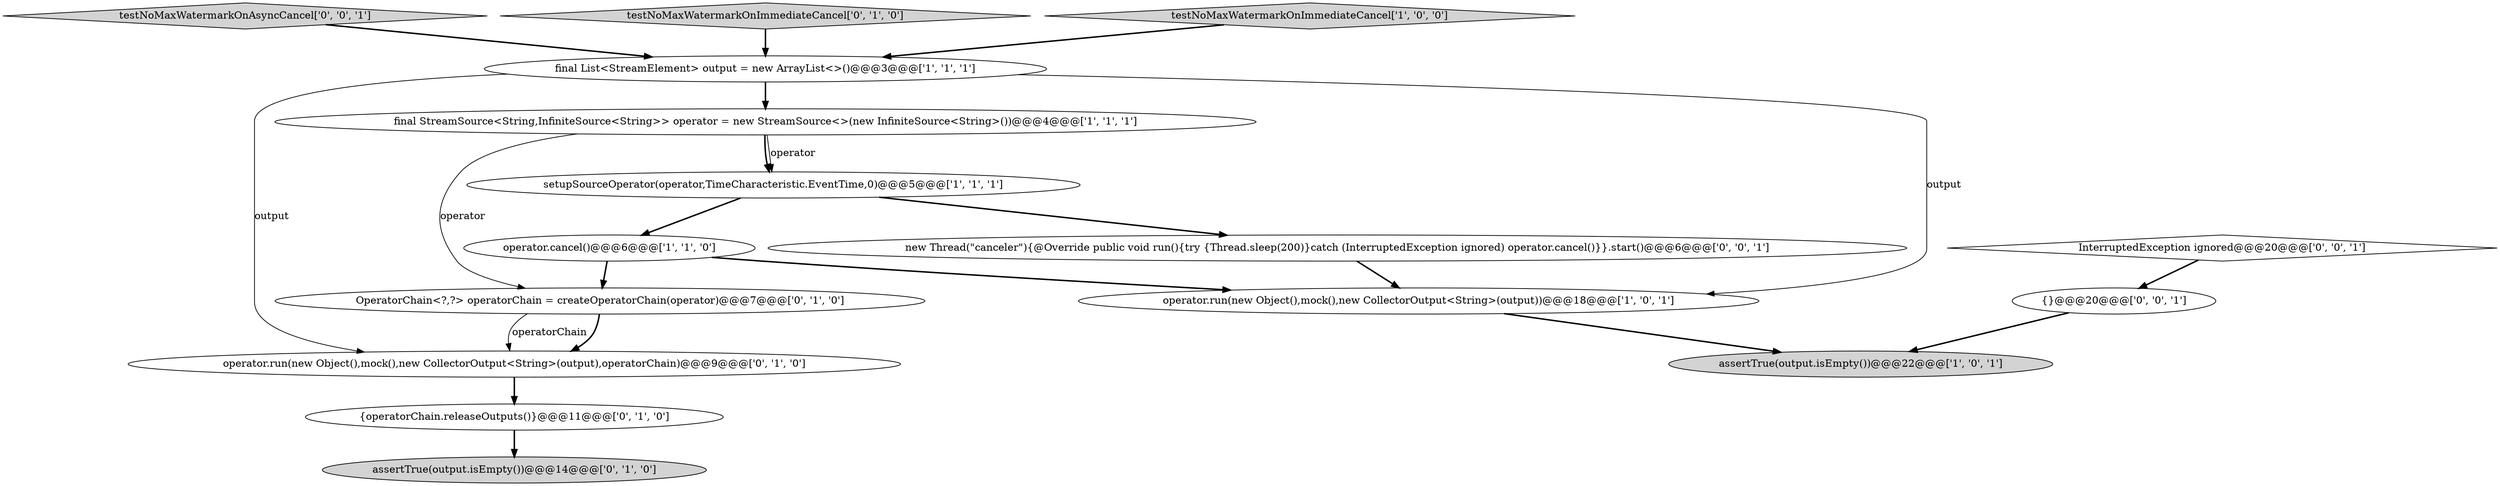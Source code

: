 digraph {
15 [style = filled, label = "testNoMaxWatermarkOnAsyncCancel['0', '0', '1']", fillcolor = lightgray, shape = diamond image = "AAA0AAABBB3BBB"];
4 [style = filled, label = "final List<StreamElement> output = new ArrayList<>()@@@3@@@['1', '1', '1']", fillcolor = white, shape = ellipse image = "AAA0AAABBB1BBB"];
3 [style = filled, label = "final StreamSource<String,InfiniteSource<String>> operator = new StreamSource<>(new InfiniteSource<String>())@@@4@@@['1', '1', '1']", fillcolor = white, shape = ellipse image = "AAA0AAABBB1BBB"];
5 [style = filled, label = "operator.run(new Object(),mock(),new CollectorOutput<String>(output))@@@18@@@['1', '0', '1']", fillcolor = white, shape = ellipse image = "AAA0AAABBB1BBB"];
14 [style = filled, label = "InterruptedException ignored@@@20@@@['0', '0', '1']", fillcolor = white, shape = diamond image = "AAA0AAABBB3BBB"];
9 [style = filled, label = "operator.run(new Object(),mock(),new CollectorOutput<String>(output),operatorChain)@@@9@@@['0', '1', '0']", fillcolor = white, shape = ellipse image = "AAA1AAABBB2BBB"];
1 [style = filled, label = "assertTrue(output.isEmpty())@@@22@@@['1', '0', '1']", fillcolor = lightgray, shape = ellipse image = "AAA0AAABBB1BBB"];
2 [style = filled, label = "operator.cancel()@@@6@@@['1', '1', '0']", fillcolor = white, shape = ellipse image = "AAA0AAABBB1BBB"];
12 [style = filled, label = "new Thread(\"canceler\"){@Override public void run(){try {Thread.sleep(200)}catch (InterruptedException ignored) operator.cancel()}}.start()@@@6@@@['0', '0', '1']", fillcolor = white, shape = ellipse image = "AAA0AAABBB3BBB"];
13 [style = filled, label = "{}@@@20@@@['0', '0', '1']", fillcolor = white, shape = ellipse image = "AAA0AAABBB3BBB"];
11 [style = filled, label = "testNoMaxWatermarkOnImmediateCancel['0', '1', '0']", fillcolor = lightgray, shape = diamond image = "AAA0AAABBB2BBB"];
7 [style = filled, label = "OperatorChain<?,?> operatorChain = createOperatorChain(operator)@@@7@@@['0', '1', '0']", fillcolor = white, shape = ellipse image = "AAA0AAABBB2BBB"];
0 [style = filled, label = "setupSourceOperator(operator,TimeCharacteristic.EventTime,0)@@@5@@@['1', '1', '1']", fillcolor = white, shape = ellipse image = "AAA0AAABBB1BBB"];
10 [style = filled, label = "assertTrue(output.isEmpty())@@@14@@@['0', '1', '0']", fillcolor = lightgray, shape = ellipse image = "AAA0AAABBB2BBB"];
8 [style = filled, label = "{operatorChain.releaseOutputs()}@@@11@@@['0', '1', '0']", fillcolor = white, shape = ellipse image = "AAA1AAABBB2BBB"];
6 [style = filled, label = "testNoMaxWatermarkOnImmediateCancel['1', '0', '0']", fillcolor = lightgray, shape = diamond image = "AAA0AAABBB1BBB"];
11->4 [style = bold, label=""];
6->4 [style = bold, label=""];
2->7 [style = bold, label=""];
7->9 [style = bold, label=""];
2->5 [style = bold, label=""];
5->1 [style = bold, label=""];
15->4 [style = bold, label=""];
14->13 [style = bold, label=""];
3->0 [style = solid, label="operator"];
12->5 [style = bold, label=""];
0->12 [style = bold, label=""];
3->0 [style = bold, label=""];
4->5 [style = solid, label="output"];
4->9 [style = solid, label="output"];
13->1 [style = bold, label=""];
7->9 [style = solid, label="operatorChain"];
0->2 [style = bold, label=""];
9->8 [style = bold, label=""];
4->3 [style = bold, label=""];
3->7 [style = solid, label="operator"];
8->10 [style = bold, label=""];
}
